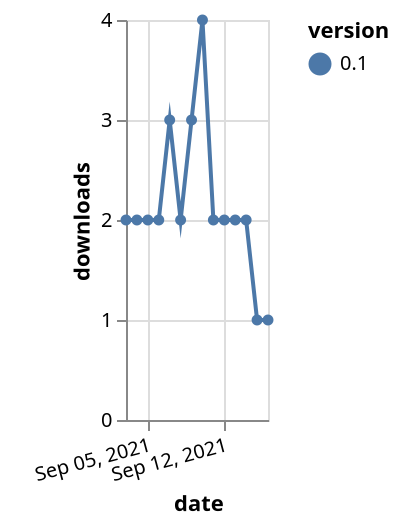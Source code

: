 {"$schema": "https://vega.github.io/schema/vega-lite/v5.json", "description": "A simple bar chart with embedded data.", "data": {"values": [{"date": "2021-09-03", "total": 2577, "delta": 2, "version": "0.1"}, {"date": "2021-09-04", "total": 2579, "delta": 2, "version": "0.1"}, {"date": "2021-09-05", "total": 2581, "delta": 2, "version": "0.1"}, {"date": "2021-09-06", "total": 2583, "delta": 2, "version": "0.1"}, {"date": "2021-09-07", "total": 2586, "delta": 3, "version": "0.1"}, {"date": "2021-09-08", "total": 2588, "delta": 2, "version": "0.1"}, {"date": "2021-09-09", "total": 2591, "delta": 3, "version": "0.1"}, {"date": "2021-09-10", "total": 2595, "delta": 4, "version": "0.1"}, {"date": "2021-09-11", "total": 2597, "delta": 2, "version": "0.1"}, {"date": "2021-09-12", "total": 2599, "delta": 2, "version": "0.1"}, {"date": "2021-09-13", "total": 2601, "delta": 2, "version": "0.1"}, {"date": "2021-09-14", "total": 2603, "delta": 2, "version": "0.1"}, {"date": "2021-09-15", "total": 2604, "delta": 1, "version": "0.1"}, {"date": "2021-09-16", "total": 2605, "delta": 1, "version": "0.1"}]}, "width": "container", "mark": {"type": "line", "point": {"filled": true}}, "encoding": {"x": {"field": "date", "type": "temporal", "timeUnit": "yearmonthdate", "title": "date", "axis": {"labelAngle": -15}}, "y": {"field": "delta", "type": "quantitative", "title": "downloads"}, "color": {"field": "version", "type": "nominal"}, "tooltip": {"field": "delta"}}}